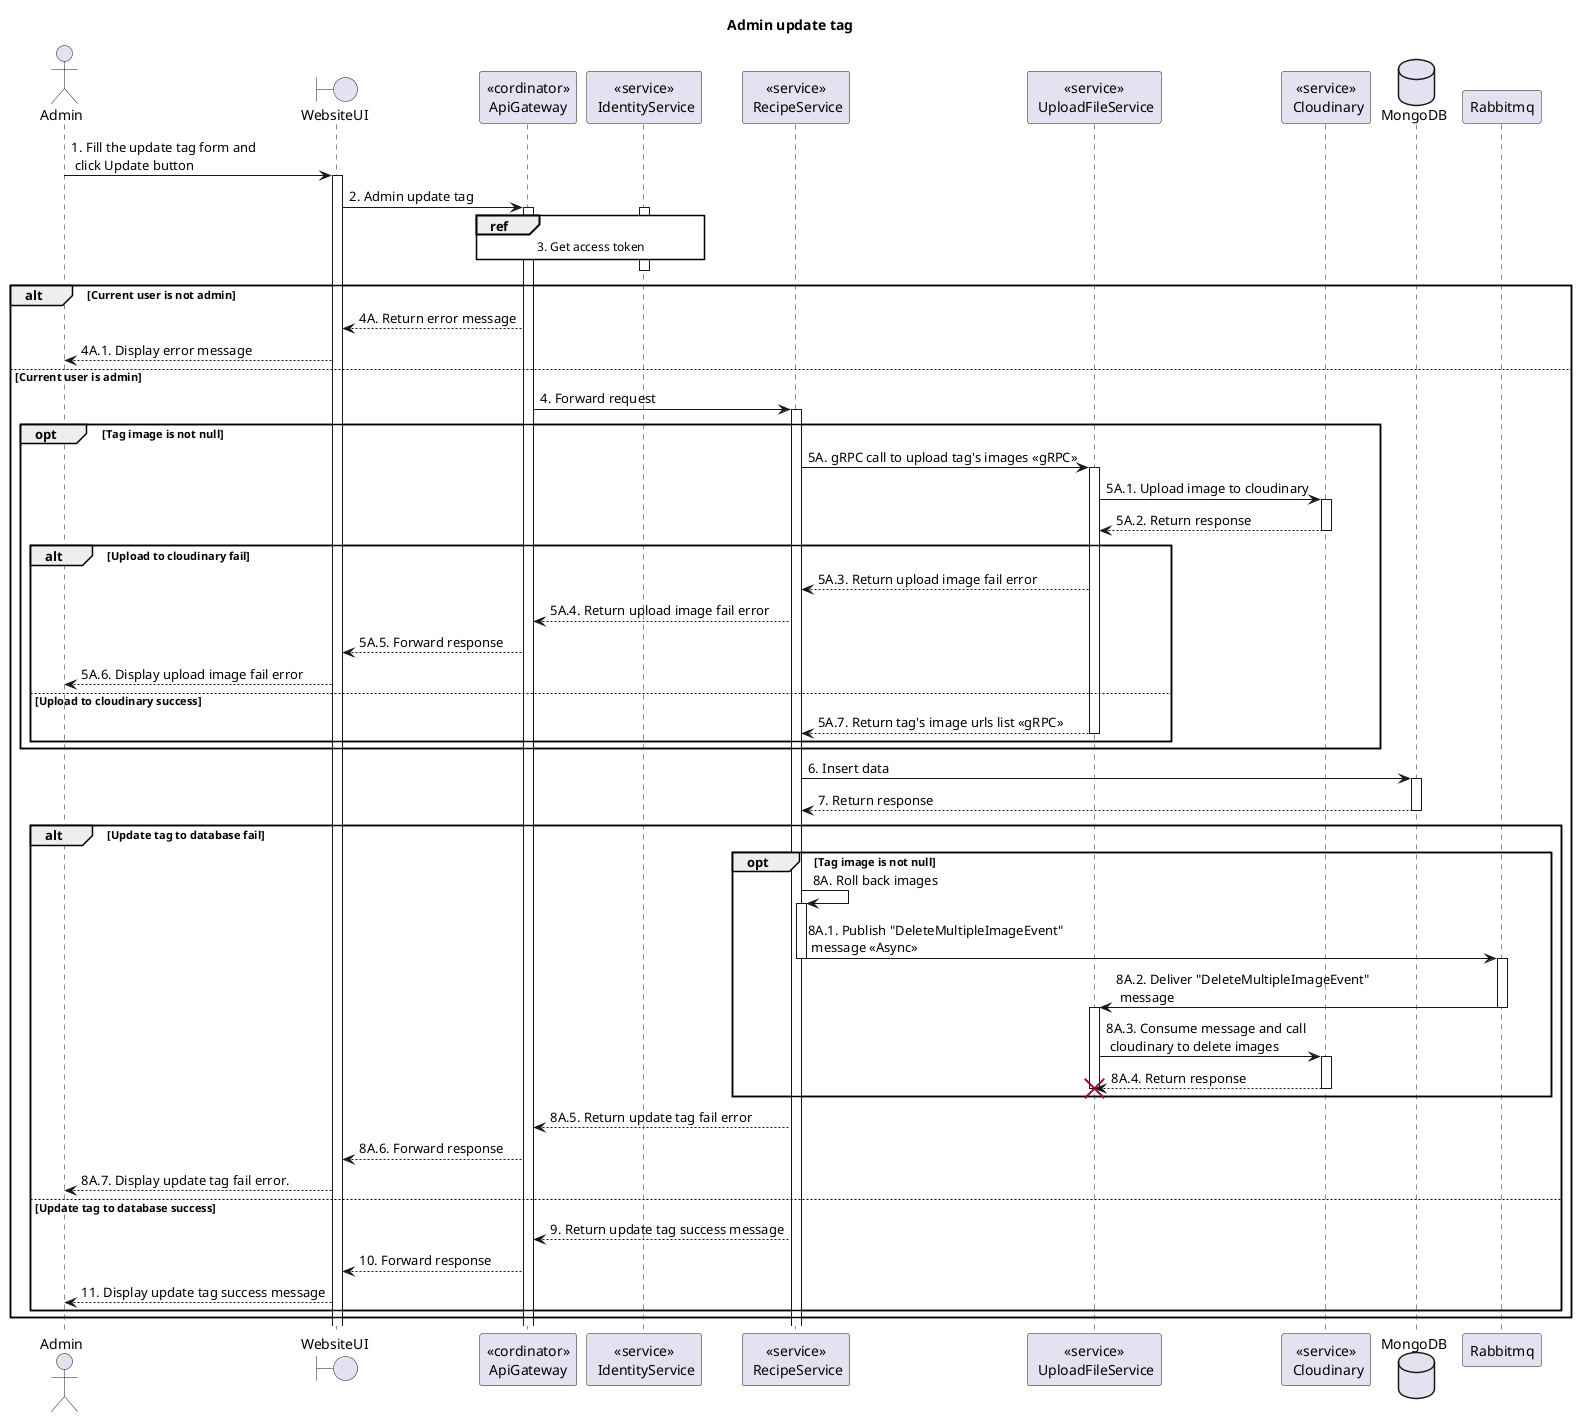 @startuml Sequence
title "Admin update tag"
' Style section
<style>
  sequenceDiagram {
    reference {
      BackGroundColor white
    }
}
</style>

actor Admin
boundary WebsiteUI
participant "<<cordinator>>\nApiGateway" as ApiGateway
participant "<<service>>\n IdentityService" as IdentityService
participant "<<service>>\n RecipeService" as RecipeService
participant "<<service>>\n UploadFileService" as UploadFileService
participant "<<service>>\n Cloudinary" as Cloudinary
database MongoDB

Admin -> WebsiteUI++: 1. Fill the update tag form and \n click Update button
WebsiteUI -> ApiGateway++: 2. Admin update tag

activate IdentityService
ref over ApiGateway, IdentityService: 3. Get access token
ApiGateway -[hidden]-> IdentityService
deactivate IdentityService

alt Current user is not admin
    WebsiteUI <-- ApiGateway: 4A. Return error message
    Admin <-- WebsiteUI: 4A.1. Display error message
else Current user is admin
    ApiGateway -> RecipeService++: 4. Forward request
    opt Tag image is not null
        RecipeService -> UploadFileService++: 5A. gRPC call to upload tag's images <<gRPC>>
        UploadFileService -> Cloudinary++: 5A.1. Upload image to cloudinary
        UploadFileService <-- Cloudinary--: 5A.2. Return response
        alt Upload to cloudinary fail
            RecipeService <-- UploadFileService: 5A.3. Return upload image fail error
            ApiGateway <-- RecipeService: 5A.4. Return upload image fail error
            WebsiteUI <-- ApiGateway: 5A.5. Forward response
            Admin <-- WebsiteUI: 5A.6. Display upload image fail error
        else Upload to cloudinary success 
            RecipeService <-- UploadFileService--: 5A.7. Return tag's image urls list <<gRPC>>
        end alt 
    end opt
    RecipeService -> MongoDB++: 6. Insert data
    RecipeService <-- MongoDB--: 7. Return response
    alt Update tag to database fail
        opt Tag image is not null
            RecipeService -> RecipeService: 8A. Roll back images
            activate RecipeService
            RecipeService -> Rabbitmq: 8A.1. Publish "DeleteMultipleImageEvent" \n message <<Async>>
            deactivate RecipeService
            activate Rabbitmq
            Rabbitmq -> UploadFileService: 8A.2. Deliver "DeleteMultipleImageEvent"\n message
            deactivate Rabbitmq
            activate UploadFileService
            UploadFileService -> Cloudinary++: 8A.3. Consume message and call \n cloudinary to delete images
            UploadFileService <-- Cloudinary--: 8A.4. Return response
            destroy UploadFileService
            deactivate UploadFileService
        end opt
        ApiGateway <-- RecipeService: 8A.5. Return update tag fail error
        WebsiteUI <-- ApiGateway: 8A.6. Forward response
        Admin <-- WebsiteUI: 8A.7. Display update tag fail error.
    else Update tag to database success
        ApiGateway <-- RecipeService: 9. Return update tag success message
        WebsiteUI <-- ApiGateway: 10. Forward response
        Admin <-- WebsiteUI: 11. Display update tag success message
    end alt 
end alt

@enduml